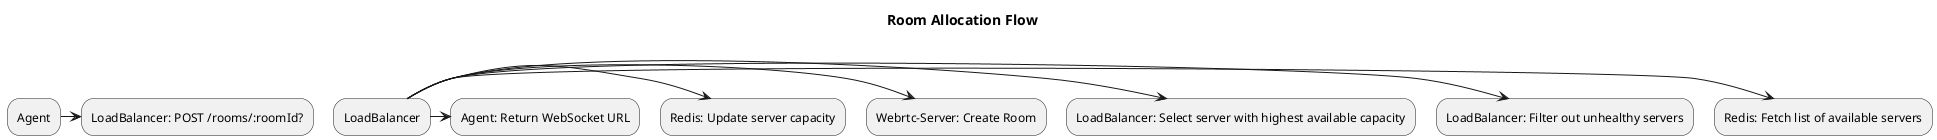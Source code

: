 @startuml
title Room Allocation Flow


Agent -> LoadBalancer: POST /rooms/:roomId?
LoadBalancer -> Redis: Fetch list of available servers
LoadBalancer -> LoadBalancer: Filter out unhealthy servers
LoadBalancer -> LoadBalancer: Select server with highest available capacity
LoadBalancer -> Webrtc-Server: Create Room
LoadBalancer -> Redis: Update server capacity
LoadBalancer -> Agent: Return WebSocket URL

@enduml

